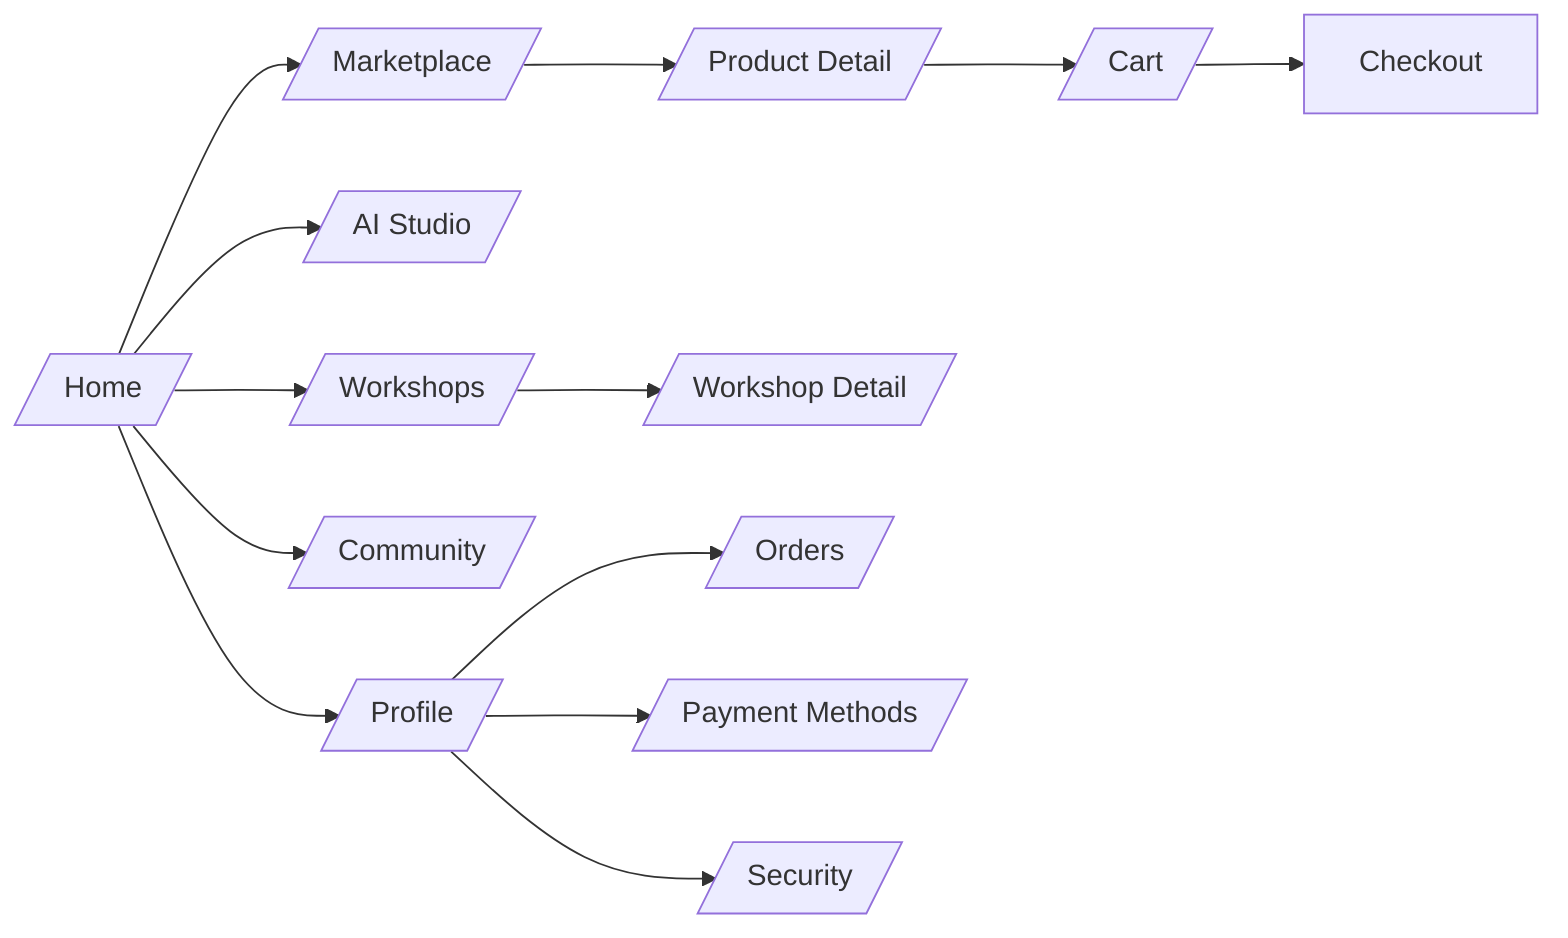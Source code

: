 flowchart LR
  Home[/Home/] --> Marketplace[/Marketplace/]
  Home --> AI[/AI Studio/]
  Home --> Workshops[/Workshops/]
  Home --> Community[/Community/]
  Home --> Profile[/Profile/]
  Marketplace --> ProductDetail[/Product Detail/]
  ProductDetail --> Cart[/Cart/]
  Cart --> CheckoutCart[Checkout]
  Workshops --> WorkshopDetail[/Workshop Detail/]
  Profile --> Orders[/Orders/]
  Profile --> Payments[/Payment Methods/]
  Profile --> Security[/Security/]